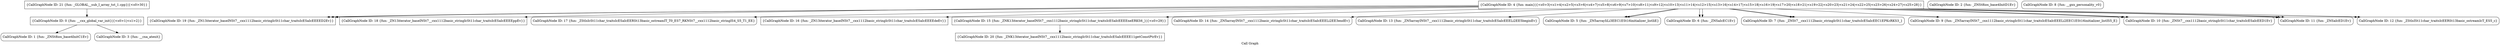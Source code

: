 digraph "Call Graph" {
	label="Call Graph";

	Node0x5625d3aec460 [shape=record,shape=box,label="{CallGraphNode ID: 21 \{fun: _GLOBAL__sub_I_array_tst_1.cpp\}|{<s0>30}}"];
	Node0x5625d3aec460:s0 -> Node0x5625d39ec7e0[color=black];
	Node0x5625d3aec370 [shape=record,shape=box,label="{CallGraphNode ID: 20 \{fun: _ZNK13iterator_baseINSt7__cxx1112basic_stringIcSt11char_traitsIcESaIcEEEE11getConstPtrEv\}}"];
	Node0x5625d3aec280 [shape=record,shape=box,label="{CallGraphNode ID: 19 \{fun: _ZN13iterator_baseINSt7__cxx1112basic_stringIcSt11char_traitsIcESaIcEEEED2Ev\}}"];
	Node0x5625d3aec190 [shape=record,shape=box,label="{CallGraphNode ID: 18 \{fun: _ZN13iterator_baseINSt7__cxx1112basic_stringIcSt11char_traitsIcESaIcEEEEppEv\}}"];
	Node0x5625d3aec0a0 [shape=record,shape=Mrecord,label="{CallGraphNode ID: 17 \{fun: _ZStlsIcSt11char_traitsIcESaIcEERSt13basic_ostreamIT_T0_ES7_RKNSt7__cxx1112basic_stringIS4_S5_T1_EE\}}"];
	Node0x5625d3aebfb0 [shape=record,shape=box,label="{CallGraphNode ID: 16 \{fun: _ZN13iterator_baseINSt7__cxx1112basic_stringIcSt11char_traitsIcESaIcEEEEdeEv\}}"];
	Node0x5625d3aebec0 [shape=record,shape=box,label="{CallGraphNode ID: 15 \{fun: _ZNK13iterator_baseINSt7__cxx1112basic_stringIcSt11char_traitsIcESaIcEEEEneERKS6_\}|{<s0>29}}"];
	Node0x5625d3aebec0:s0 -> Node0x5625d3aec370[color=black];
	Node0x5625d3aebdd0 [shape=record,shape=Mrecord,label="{CallGraphNode ID: 14 \{fun: _ZN5arrayINSt7__cxx1112basic_stringIcSt11char_traitsIcESaIcEEELi2EE3endEv\}}"];
	Node0x5625d3aebbf0 [shape=record,shape=Mrecord,label="{CallGraphNode ID: 13 \{fun: _ZN5arrayINSt7__cxx1112basic_stringIcSt11char_traitsIcESaIcEEELi2EE5beginEv\}}"];
	Node0x5625d39ec7e0 [shape=record,shape=box,label="{CallGraphNode ID: 0 \{fun: __cxx_global_var_init\}|{<s0>1|<s1>2}}"];
	Node0x5625d39ec7e0:s0 -> Node0x5625d3ac4200[color=black];
	Node0x5625d39ec7e0:s1 -> Node0x5625d3aeb290[color=black];
	Node0x5625d3ac4200 [shape=record,shape=Mrecord,label="{CallGraphNode ID: 1 \{fun: _ZNSt8ios_base4InitC1Ev\}}"];
	Node0x5625d3aeb1a0 [shape=record,shape=Mrecord,label="{CallGraphNode ID: 2 \{fun: _ZNSt8ios_base4InitD1Ev\}}"];
	Node0x5625d3aeb290 [shape=record,shape=Mrecord,label="{CallGraphNode ID: 3 \{fun: __cxa_atexit\}}"];
	Node0x5625d3aeb380 [shape=record,shape=box,label="{CallGraphNode ID: 4 \{fun: main\}|{<s0>3|<s1>4|<s2>5|<s3>6|<s4>7|<s5>8|<s6>9|<s7>10|<s8>11|<s9>12|<s10>13|<s11>14|<s12>15|<s13>16|<s14>17|<s15>18|<s16>19|<s17>20|<s18>21|<s19>22|<s20>23|<s21>24|<s22>25|<s23>26|<s24>27|<s25>28}}"];
	Node0x5625d3aeb380:s0 -> Node0x5625d3aeb470[color=black];
	Node0x5625d3aeb380:s1 -> Node0x5625d3aeb470[color=black];
	Node0x5625d3aeb380:s2 -> Node0x5625d3aeb560[color=black];
	Node0x5625d3aeb380:s3 -> Node0x5625d3aeb650[color=black];
	Node0x5625d3aeb380:s4 -> Node0x5625d3aeb560[color=black];
	Node0x5625d3aeb380:s5 -> Node0x5625d3aeb650[color=black];
	Node0x5625d3aeb380:s6 -> Node0x5625d3aeb830[color=black];
	Node0x5625d3aeb380:s7 -> Node0x5625d3aeb920[color=black];
	Node0x5625d3aeb380:s8 -> Node0x5625d3aeba10[color=black];
	Node0x5625d3aeb380:s9 -> Node0x5625d3aeba10[color=black];
	Node0x5625d3aeb380:s10 -> Node0x5625d3aebb00[color=black];
	Node0x5625d3aeb380:s11 -> Node0x5625d3aebbf0[color=black];
	Node0x5625d3aeb380:s12 -> Node0x5625d3aebdd0[color=black];
	Node0x5625d3aeb380:s13 -> Node0x5625d3aebec0[color=black];
	Node0x5625d3aeb380:s14 -> Node0x5625d3aec280[color=black];
	Node0x5625d3aeb380:s15 -> Node0x5625d3aec280[color=black];
	Node0x5625d3aeb380:s16 -> Node0x5625d3aeb920[color=black];
	Node0x5625d3aeb380:s17 -> Node0x5625d3aeba10[color=black];
	Node0x5625d3aeb380:s18 -> Node0x5625d3aeba10[color=black];
	Node0x5625d3aeb380:s19 -> Node0x5625d3aeb920[color=black];
	Node0x5625d3aeb380:s20 -> Node0x5625d3aec280[color=black];
	Node0x5625d3aeb380:s21 -> Node0x5625d3aebfb0[color=black];
	Node0x5625d3aeb380:s22 -> Node0x5625d3aec0a0[color=black];
	Node0x5625d3aeb380:s23 -> Node0x5625d3aebb00[color=black];
	Node0x5625d3aeb380:s24 -> Node0x5625d3aec190[color=black];
	Node0x5625d3aeb380:s25 -> Node0x5625d3aec280[color=black];
	Node0x5625d3aeb470 [shape=record,shape=Mrecord,label="{CallGraphNode ID: 5 \{fun: _ZN5arrayIiLi3EEC1ESt16initializer_listIiE\}}"];
	Node0x5625d3aeb560 [shape=record,shape=Mrecord,label="{CallGraphNode ID: 6 \{fun: _ZNSaIcEC1Ev\}}"];
	Node0x5625d3aeb650 [shape=record,shape=Mrecord,label="{CallGraphNode ID: 7 \{fun: _ZNSt7__cxx1112basic_stringIcSt11char_traitsIcESaIcEEC1EPKcRKS3_\}}"];
	Node0x5625d3aeb740 [shape=record,shape=Mrecord,label="{CallGraphNode ID: 8 \{fun: __gxx_personality_v0\}}"];
	Node0x5625d3aeb830 [shape=record,shape=Mrecord,label="{CallGraphNode ID: 9 \{fun: _ZN5arrayINSt7__cxx1112basic_stringIcSt11char_traitsIcESaIcEEELi2EEC1ESt16initializer_listIS5_E\}}"];
	Node0x5625d3aeb920 [shape=record,shape=Mrecord,label="{CallGraphNode ID: 10 \{fun: _ZNSt7__cxx1112basic_stringIcSt11char_traitsIcESaIcEED1Ev\}}"];
	Node0x5625d3aeba10 [shape=record,shape=Mrecord,label="{CallGraphNode ID: 11 \{fun: _ZNSaIcED1Ev\}}"];
	Node0x5625d3aebb00 [shape=record,shape=Mrecord,label="{CallGraphNode ID: 12 \{fun: _ZStlsISt11char_traitsIcEERSt13basic_ostreamIcT_ES5_c\}}"];
}
